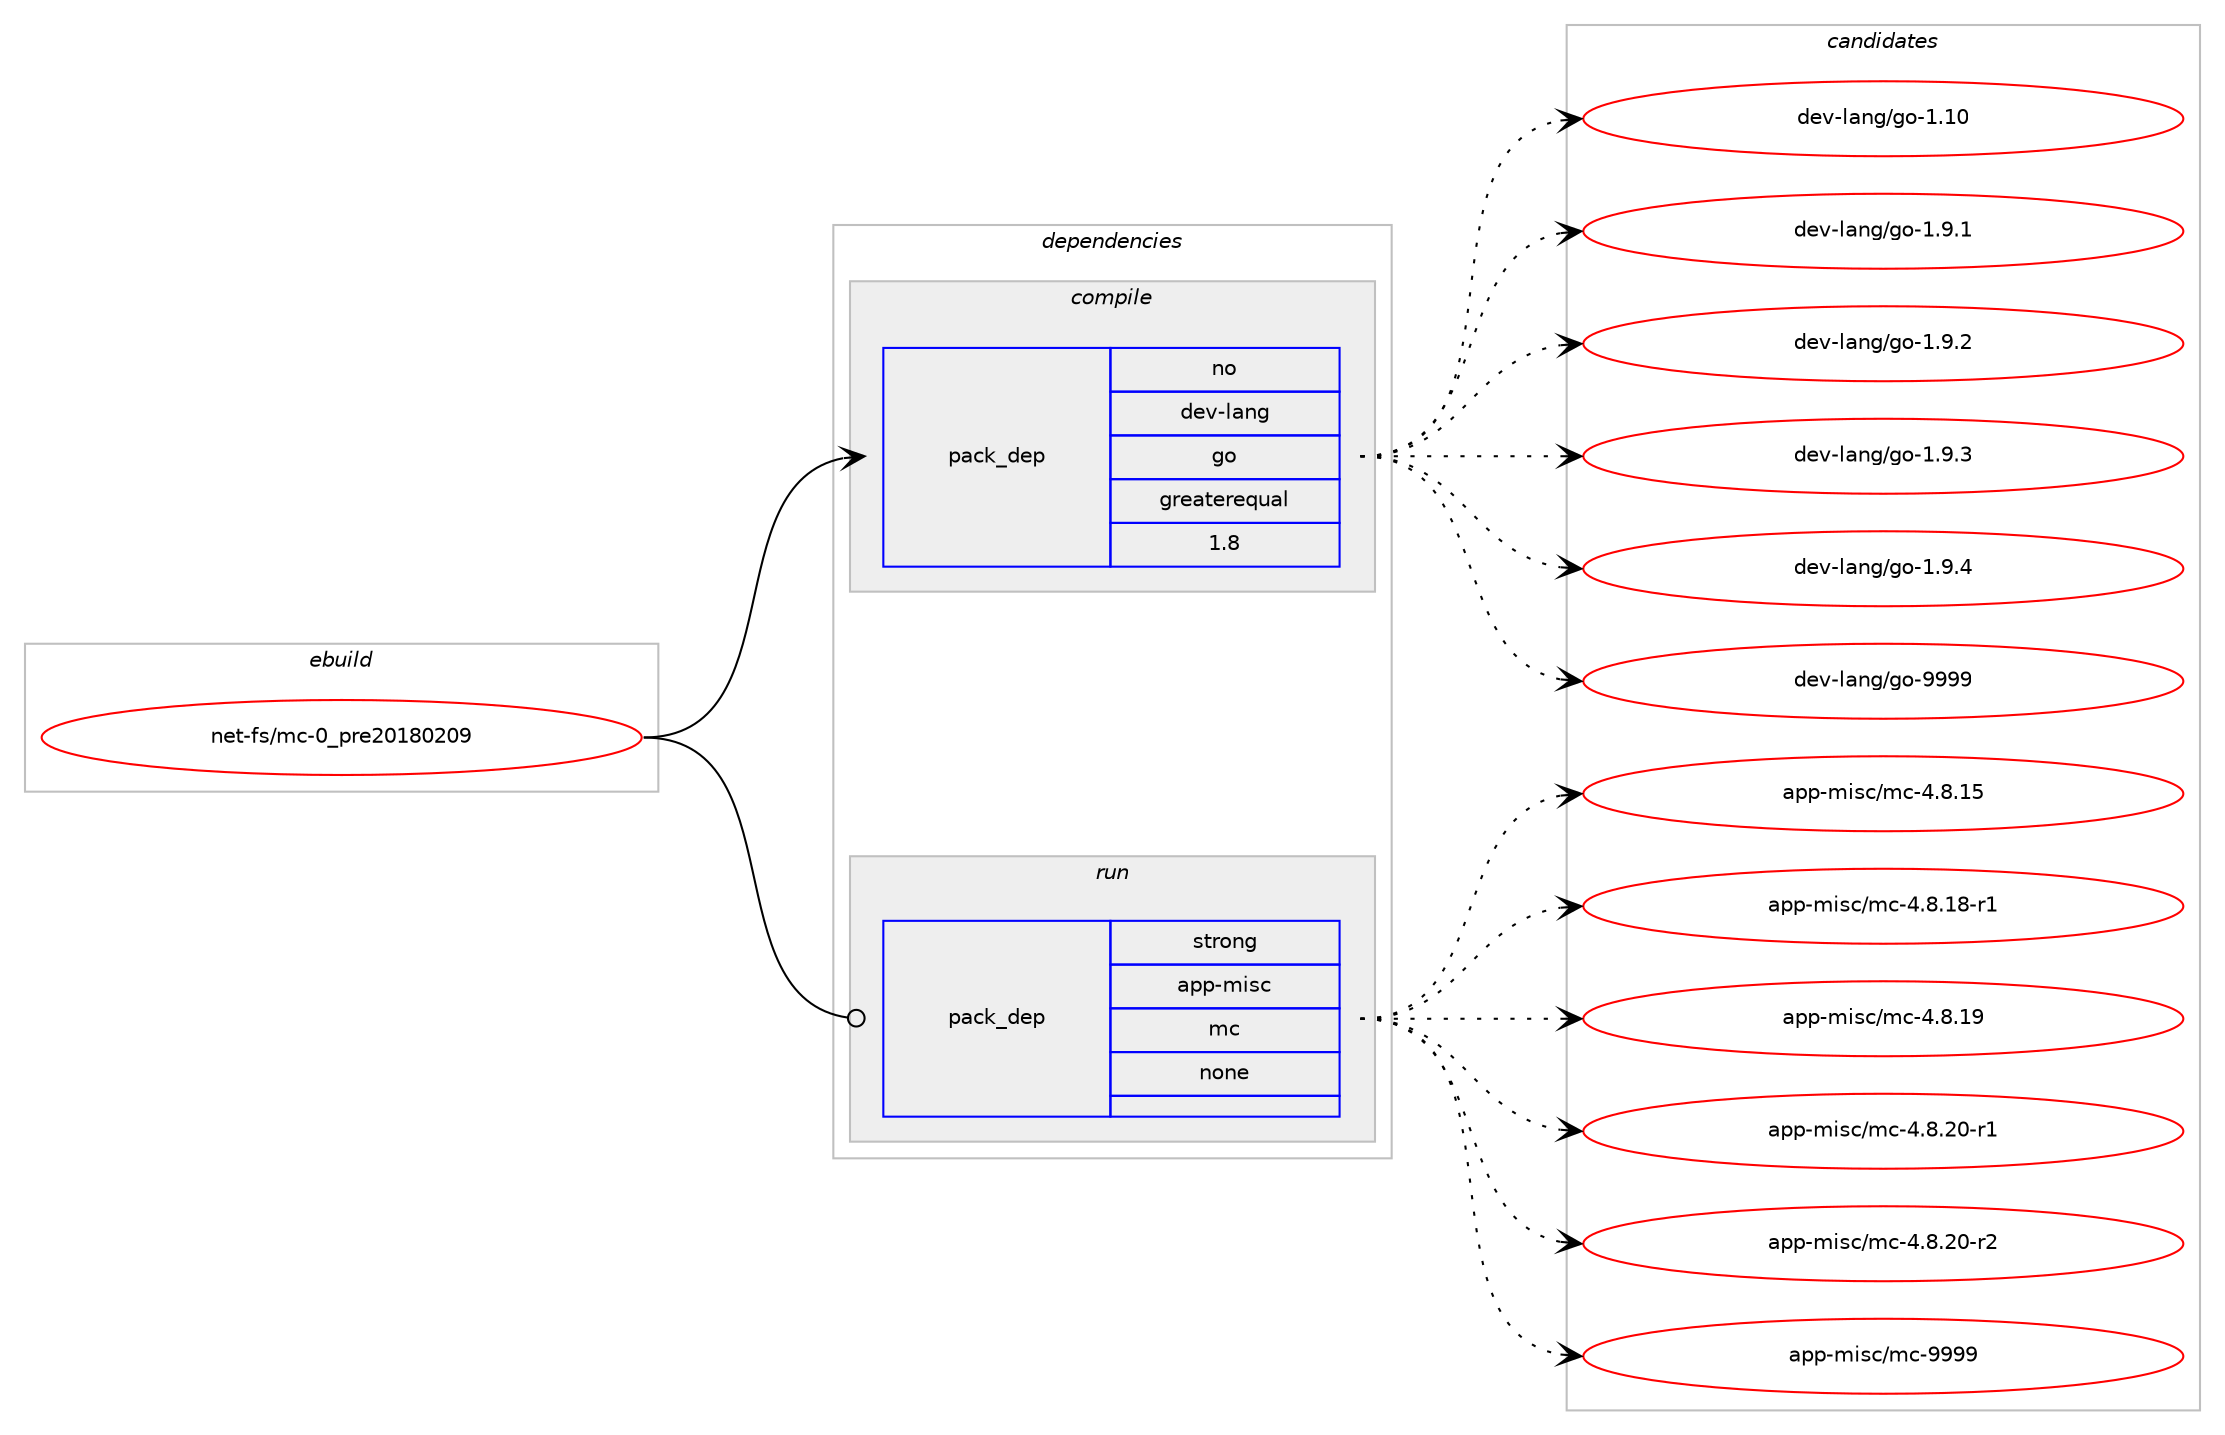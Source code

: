 digraph prolog {

# *************
# Graph options
# *************

newrank=true;
concentrate=true;
compound=true;
graph [rankdir=LR,fontname=Helvetica,fontsize=10,ranksep=1.5];#, ranksep=2.5, nodesep=0.2];
edge  [arrowhead=vee];
node  [fontname=Helvetica,fontsize=10];

# **********
# The ebuild
# **********

subgraph cluster_leftcol {
color=gray;
rank=same;
label=<<i>ebuild</i>>;
id [label="net-fs/mc-0_pre20180209", color=red, width=4, href="../net-fs/mc-0_pre20180209.svg"];
}

# ****************
# The dependencies
# ****************

subgraph cluster_midcol {
color=gray;
label=<<i>dependencies</i>>;
subgraph cluster_compile {
fillcolor="#eeeeee";
style=filled;
label=<<i>compile</i>>;
subgraph pack166 {
dependency223 [label=<<TABLE BORDER="0" CELLBORDER="1" CELLSPACING="0" CELLPADDING="4" WIDTH="220"><TR><TD ROWSPAN="6" CELLPADDING="30">pack_dep</TD></TR><TR><TD WIDTH="110">no</TD></TR><TR><TD>dev-lang</TD></TR><TR><TD>go</TD></TR><TR><TD>greaterequal</TD></TR><TR><TD>1.8</TD></TR></TABLE>>, shape=none, color=blue];
}
id:e -> dependency223:w [weight=20,style="solid",arrowhead="vee"];
}
subgraph cluster_compileandrun {
fillcolor="#eeeeee";
style=filled;
label=<<i>compile and run</i>>;
}
subgraph cluster_run {
fillcolor="#eeeeee";
style=filled;
label=<<i>run</i>>;
subgraph pack167 {
dependency224 [label=<<TABLE BORDER="0" CELLBORDER="1" CELLSPACING="0" CELLPADDING="4" WIDTH="220"><TR><TD ROWSPAN="6" CELLPADDING="30">pack_dep</TD></TR><TR><TD WIDTH="110">strong</TD></TR><TR><TD>app-misc</TD></TR><TR><TD>mc</TD></TR><TR><TD>none</TD></TR><TR><TD></TD></TR></TABLE>>, shape=none, color=blue];
}
id:e -> dependency224:w [weight=20,style="solid",arrowhead="odot"];
}
}

# **************
# The candidates
# **************

subgraph cluster_choices {
rank=same;
color=gray;
label=<<i>candidates</i>>;

subgraph choice166 {
color=black;
nodesep=1;
choice1001011184510897110103471031114549464948 [label="dev-lang/go-1.10", color=red, width=4,href="../dev-lang/go-1.10.svg"];
choice100101118451089711010347103111454946574649 [label="dev-lang/go-1.9.1", color=red, width=4,href="../dev-lang/go-1.9.1.svg"];
choice100101118451089711010347103111454946574650 [label="dev-lang/go-1.9.2", color=red, width=4,href="../dev-lang/go-1.9.2.svg"];
choice100101118451089711010347103111454946574651 [label="dev-lang/go-1.9.3", color=red, width=4,href="../dev-lang/go-1.9.3.svg"];
choice100101118451089711010347103111454946574652 [label="dev-lang/go-1.9.4", color=red, width=4,href="../dev-lang/go-1.9.4.svg"];
choice1001011184510897110103471031114557575757 [label="dev-lang/go-9999", color=red, width=4,href="../dev-lang/go-9999.svg"];
dependency223:e -> choice1001011184510897110103471031114549464948:w [style=dotted,weight="100"];
dependency223:e -> choice100101118451089711010347103111454946574649:w [style=dotted,weight="100"];
dependency223:e -> choice100101118451089711010347103111454946574650:w [style=dotted,weight="100"];
dependency223:e -> choice100101118451089711010347103111454946574651:w [style=dotted,weight="100"];
dependency223:e -> choice100101118451089711010347103111454946574652:w [style=dotted,weight="100"];
dependency223:e -> choice1001011184510897110103471031114557575757:w [style=dotted,weight="100"];
}
subgraph choice167 {
color=black;
nodesep=1;
choice971121124510910511599471099945524656464953 [label="app-misc/mc-4.8.15", color=red, width=4,href="../app-misc/mc-4.8.15.svg"];
choice9711211245109105115994710999455246564649564511449 [label="app-misc/mc-4.8.18-r1", color=red, width=4,href="../app-misc/mc-4.8.18-r1.svg"];
choice971121124510910511599471099945524656464957 [label="app-misc/mc-4.8.19", color=red, width=4,href="../app-misc/mc-4.8.19.svg"];
choice9711211245109105115994710999455246564650484511449 [label="app-misc/mc-4.8.20-r1", color=red, width=4,href="../app-misc/mc-4.8.20-r1.svg"];
choice9711211245109105115994710999455246564650484511450 [label="app-misc/mc-4.8.20-r2", color=red, width=4,href="../app-misc/mc-4.8.20-r2.svg"];
choice97112112451091051159947109994557575757 [label="app-misc/mc-9999", color=red, width=4,href="../app-misc/mc-9999.svg"];
dependency224:e -> choice971121124510910511599471099945524656464953:w [style=dotted,weight="100"];
dependency224:e -> choice9711211245109105115994710999455246564649564511449:w [style=dotted,weight="100"];
dependency224:e -> choice971121124510910511599471099945524656464957:w [style=dotted,weight="100"];
dependency224:e -> choice9711211245109105115994710999455246564650484511449:w [style=dotted,weight="100"];
dependency224:e -> choice9711211245109105115994710999455246564650484511450:w [style=dotted,weight="100"];
dependency224:e -> choice97112112451091051159947109994557575757:w [style=dotted,weight="100"];
}
}

}
